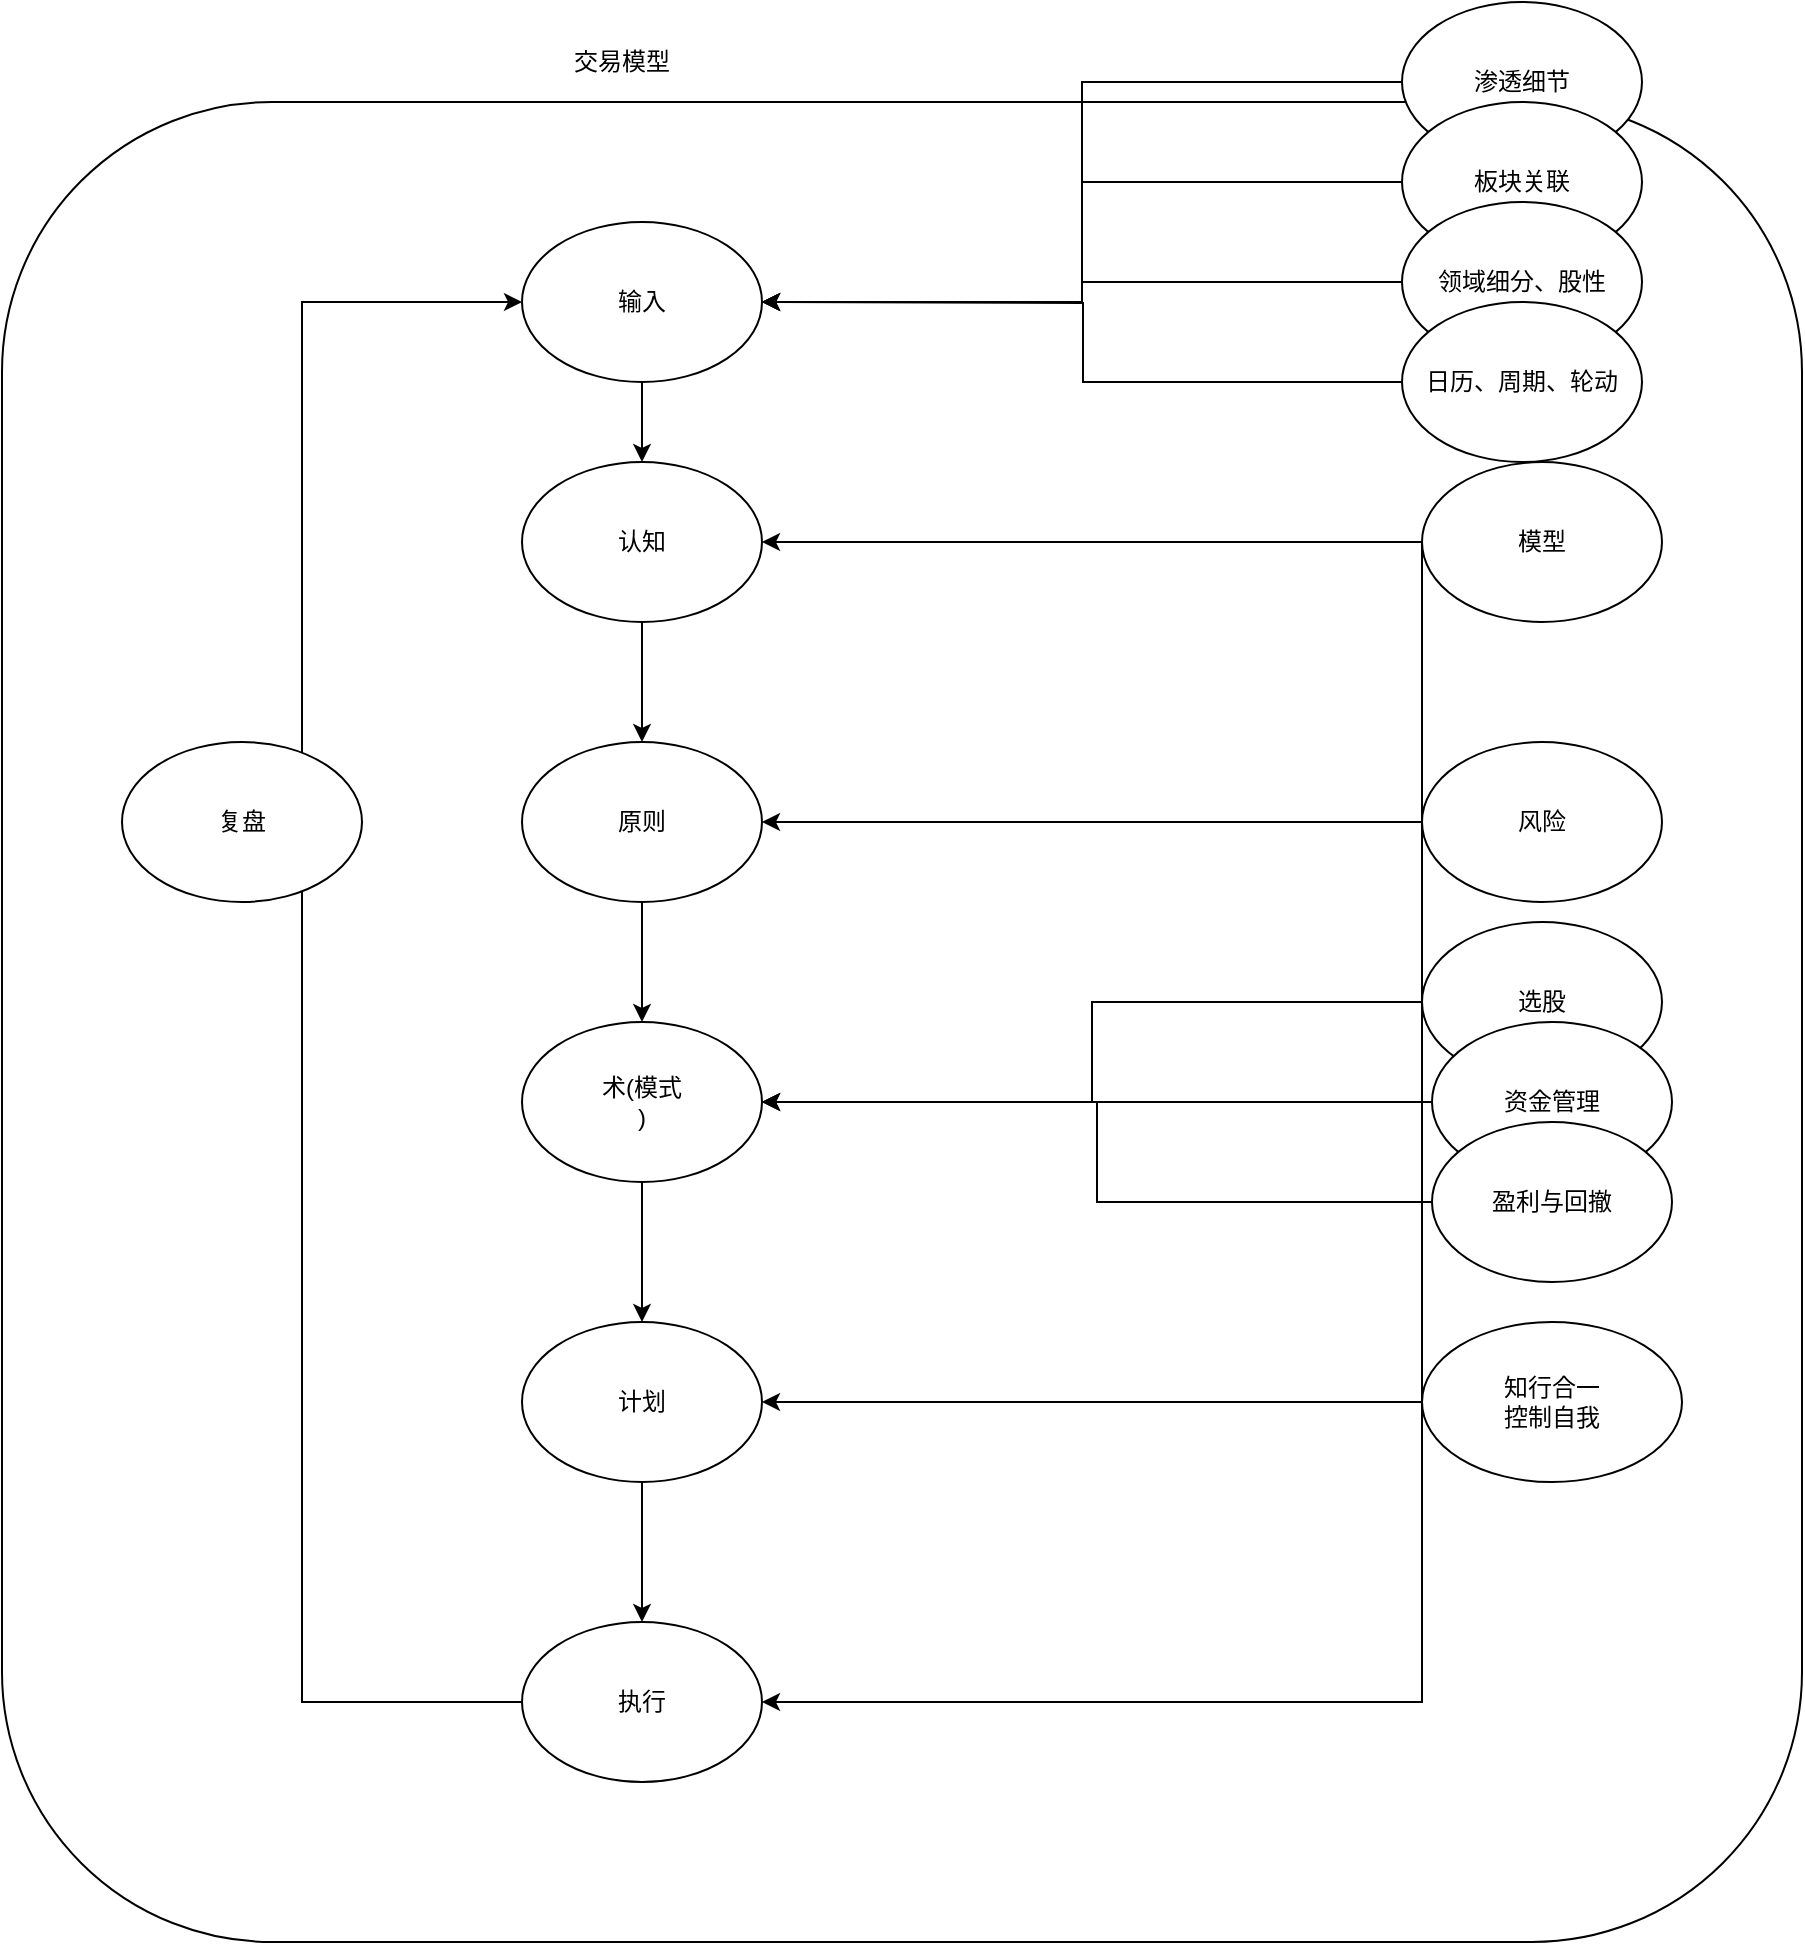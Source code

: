 <mxfile version="20.3.0" type="github">
  <diagram id="sSUNDJ4acDck_fxiAASo" name="第 1 页">
    <mxGraphModel dx="1673" dy="941" grid="1" gridSize="10" guides="1" tooltips="1" connect="1" arrows="1" fold="1" page="1" pageScale="1" pageWidth="827" pageHeight="1169" math="0" shadow="0">
      <root>
        <mxCell id="0" />
        <mxCell id="1" parent="0" />
        <mxCell id="QDTk_lBvC4lLmpNK7d44-16" value="" style="rounded=1;whiteSpace=wrap;html=1;" parent="1" vertex="1">
          <mxGeometry x="90" y="100" width="900" height="920" as="geometry" />
        </mxCell>
        <mxCell id="QDTk_lBvC4lLmpNK7d44-7" style="edgeStyle=orthogonalEdgeStyle;rounded=0;orthogonalLoop=1;jettySize=auto;html=1;exitX=0.5;exitY=1;exitDx=0;exitDy=0;" parent="1" source="QDTk_lBvC4lLmpNK7d44-1" target="QDTk_lBvC4lLmpNK7d44-2" edge="1">
          <mxGeometry relative="1" as="geometry" />
        </mxCell>
        <mxCell id="QDTk_lBvC4lLmpNK7d44-1" value="输入" style="ellipse;whiteSpace=wrap;html=1;" parent="1" vertex="1">
          <mxGeometry x="350" y="160" width="120" height="80" as="geometry" />
        </mxCell>
        <mxCell id="QDTk_lBvC4lLmpNK7d44-12" style="edgeStyle=orthogonalEdgeStyle;rounded=0;orthogonalLoop=1;jettySize=auto;html=1;exitX=0.5;exitY=1;exitDx=0;exitDy=0;entryX=0.5;entryY=0;entryDx=0;entryDy=0;" parent="1" source="QDTk_lBvC4lLmpNK7d44-2" target="QDTk_lBvC4lLmpNK7d44-3" edge="1">
          <mxGeometry relative="1" as="geometry" />
        </mxCell>
        <mxCell id="QDTk_lBvC4lLmpNK7d44-2" value="认知" style="ellipse;whiteSpace=wrap;html=1;" parent="1" vertex="1">
          <mxGeometry x="350" y="280" width="120" height="80" as="geometry" />
        </mxCell>
        <mxCell id="QDTk_lBvC4lLmpNK7d44-9" style="edgeStyle=orthogonalEdgeStyle;rounded=0;orthogonalLoop=1;jettySize=auto;html=1;exitX=0.5;exitY=1;exitDx=0;exitDy=0;" parent="1" source="QDTk_lBvC4lLmpNK7d44-3" target="QDTk_lBvC4lLmpNK7d44-4" edge="1">
          <mxGeometry relative="1" as="geometry" />
        </mxCell>
        <mxCell id="QDTk_lBvC4lLmpNK7d44-3" value="原则" style="ellipse;whiteSpace=wrap;html=1;" parent="1" vertex="1">
          <mxGeometry x="350" y="420" width="120" height="80" as="geometry" />
        </mxCell>
        <mxCell id="QDTk_lBvC4lLmpNK7d44-10" style="edgeStyle=orthogonalEdgeStyle;rounded=0;orthogonalLoop=1;jettySize=auto;html=1;exitX=0.5;exitY=1;exitDx=0;exitDy=0;entryX=0.5;entryY=0;entryDx=0;entryDy=0;" parent="1" source="QDTk_lBvC4lLmpNK7d44-4" target="QDTk_lBvC4lLmpNK7d44-5" edge="1">
          <mxGeometry relative="1" as="geometry" />
        </mxCell>
        <mxCell id="QDTk_lBvC4lLmpNK7d44-4" value="术(模式&lt;br&gt;)" style="ellipse;whiteSpace=wrap;html=1;" parent="1" vertex="1">
          <mxGeometry x="350" y="560" width="120" height="80" as="geometry" />
        </mxCell>
        <mxCell id="QDTk_lBvC4lLmpNK7d44-13" style="edgeStyle=orthogonalEdgeStyle;rounded=0;orthogonalLoop=1;jettySize=auto;html=1;entryX=0;entryY=0.5;entryDx=0;entryDy=0;exitX=0;exitY=0.5;exitDx=0;exitDy=0;" parent="1" source="QDTk_lBvC4lLmpNK7d44-21" target="QDTk_lBvC4lLmpNK7d44-1" edge="1">
          <mxGeometry relative="1" as="geometry">
            <Array as="points">
              <mxPoint x="240" y="900" />
              <mxPoint x="240" y="200" />
            </Array>
          </mxGeometry>
        </mxCell>
        <mxCell id="QDTk_lBvC4lLmpNK7d44-24" style="edgeStyle=orthogonalEdgeStyle;rounded=0;orthogonalLoop=1;jettySize=auto;html=1;exitX=0.5;exitY=1;exitDx=0;exitDy=0;" parent="1" source="QDTk_lBvC4lLmpNK7d44-5" target="QDTk_lBvC4lLmpNK7d44-21" edge="1">
          <mxGeometry relative="1" as="geometry" />
        </mxCell>
        <mxCell id="QDTk_lBvC4lLmpNK7d44-5" value="计划" style="ellipse;whiteSpace=wrap;html=1;" parent="1" vertex="1">
          <mxGeometry x="350" y="710" width="120" height="80" as="geometry" />
        </mxCell>
        <mxCell id="QDTk_lBvC4lLmpNK7d44-15" value="复盘" style="ellipse;whiteSpace=wrap;html=1;" parent="1" vertex="1">
          <mxGeometry x="150" y="420" width="120" height="80" as="geometry" />
        </mxCell>
        <mxCell id="QDTk_lBvC4lLmpNK7d44-17" value="交易模型" style="text;html=1;strokeColor=none;fillColor=none;align=center;verticalAlign=middle;whiteSpace=wrap;rounded=0;" parent="1" vertex="1">
          <mxGeometry x="300" y="60" width="200" height="40" as="geometry" />
        </mxCell>
        <mxCell id="QDTk_lBvC4lLmpNK7d44-19" style="edgeStyle=orthogonalEdgeStyle;rounded=0;orthogonalLoop=1;jettySize=auto;html=1;exitX=0;exitY=0.5;exitDx=0;exitDy=0;entryX=1;entryY=0.5;entryDx=0;entryDy=0;" parent="1" source="QDTk_lBvC4lLmpNK7d44-18" target="QDTk_lBvC4lLmpNK7d44-2" edge="1">
          <mxGeometry relative="1" as="geometry" />
        </mxCell>
        <mxCell id="QDTk_lBvC4lLmpNK7d44-23" style="edgeStyle=orthogonalEdgeStyle;rounded=0;orthogonalLoop=1;jettySize=auto;html=1;exitX=0;exitY=0.5;exitDx=0;exitDy=0;" parent="1" source="QDTk_lBvC4lLmpNK7d44-18" target="QDTk_lBvC4lLmpNK7d44-21" edge="1">
          <mxGeometry relative="1" as="geometry">
            <Array as="points">
              <mxPoint x="800" y="900" />
            </Array>
          </mxGeometry>
        </mxCell>
        <mxCell id="QDTk_lBvC4lLmpNK7d44-18" value="模型" style="ellipse;whiteSpace=wrap;html=1;" parent="1" vertex="1">
          <mxGeometry x="800" y="280" width="120" height="80" as="geometry" />
        </mxCell>
        <mxCell id="QDTk_lBvC4lLmpNK7d44-21" value="执行" style="ellipse;whiteSpace=wrap;html=1;" parent="1" vertex="1">
          <mxGeometry x="350" y="860" width="120" height="80" as="geometry" />
        </mxCell>
        <mxCell id="QDTk_lBvC4lLmpNK7d44-33" style="edgeStyle=orthogonalEdgeStyle;rounded=0;orthogonalLoop=1;jettySize=auto;html=1;exitX=0;exitY=0.5;exitDx=0;exitDy=0;entryX=1;entryY=0.5;entryDx=0;entryDy=0;" parent="1" source="QDTk_lBvC4lLmpNK7d44-32" target="QDTk_lBvC4lLmpNK7d44-3" edge="1">
          <mxGeometry relative="1" as="geometry" />
        </mxCell>
        <mxCell id="QDTk_lBvC4lLmpNK7d44-32" value="风险" style="ellipse;whiteSpace=wrap;html=1;" parent="1" vertex="1">
          <mxGeometry x="800" y="420" width="120" height="80" as="geometry" />
        </mxCell>
        <mxCell id="3ZODtghZDt5uGHC-I1vt-5" style="edgeStyle=orthogonalEdgeStyle;rounded=0;orthogonalLoop=1;jettySize=auto;html=1;exitX=0;exitY=0.5;exitDx=0;exitDy=0;" edge="1" parent="1" source="QDTk_lBvC4lLmpNK7d44-34" target="QDTk_lBvC4lLmpNK7d44-4">
          <mxGeometry relative="1" as="geometry">
            <Array as="points">
              <mxPoint x="635" y="550" />
              <mxPoint x="635" y="600" />
            </Array>
          </mxGeometry>
        </mxCell>
        <mxCell id="QDTk_lBvC4lLmpNK7d44-34" value="选股" style="ellipse;whiteSpace=wrap;html=1;" parent="1" vertex="1">
          <mxGeometry x="800" y="510" width="120" height="80" as="geometry" />
        </mxCell>
        <mxCell id="3ZODtghZDt5uGHC-I1vt-8" style="edgeStyle=orthogonalEdgeStyle;rounded=0;orthogonalLoop=1;jettySize=auto;html=1;exitX=0;exitY=0.5;exitDx=0;exitDy=0;entryX=1;entryY=0.5;entryDx=0;entryDy=0;" edge="1" parent="1" source="3ZODtghZDt5uGHC-I1vt-2" target="QDTk_lBvC4lLmpNK7d44-5">
          <mxGeometry relative="1" as="geometry" />
        </mxCell>
        <mxCell id="3ZODtghZDt5uGHC-I1vt-2" value="知行合一&lt;br&gt;控制自我" style="ellipse;whiteSpace=wrap;html=1;" vertex="1" parent="1">
          <mxGeometry x="800" y="710" width="130" height="80" as="geometry" />
        </mxCell>
        <mxCell id="3ZODtghZDt5uGHC-I1vt-11" style="edgeStyle=orthogonalEdgeStyle;rounded=0;orthogonalLoop=1;jettySize=auto;html=1;exitX=0;exitY=0.5;exitDx=0;exitDy=0;entryX=1;entryY=0.5;entryDx=0;entryDy=0;" edge="1" parent="1" source="3ZODtghZDt5uGHC-I1vt-10" target="QDTk_lBvC4lLmpNK7d44-4">
          <mxGeometry relative="1" as="geometry" />
        </mxCell>
        <mxCell id="3ZODtghZDt5uGHC-I1vt-10" value="资金管理" style="ellipse;whiteSpace=wrap;html=1;" vertex="1" parent="1">
          <mxGeometry x="805" y="560" width="120" height="80" as="geometry" />
        </mxCell>
        <mxCell id="3ZODtghZDt5uGHC-I1vt-13" style="edgeStyle=orthogonalEdgeStyle;rounded=0;orthogonalLoop=1;jettySize=auto;html=1;exitX=0;exitY=0.5;exitDx=0;exitDy=0;entryX=1;entryY=0.5;entryDx=0;entryDy=0;" edge="1" parent="1" source="3ZODtghZDt5uGHC-I1vt-12" target="QDTk_lBvC4lLmpNK7d44-4">
          <mxGeometry relative="1" as="geometry" />
        </mxCell>
        <mxCell id="3ZODtghZDt5uGHC-I1vt-12" value="盈利与回撤" style="ellipse;whiteSpace=wrap;html=1;" vertex="1" parent="1">
          <mxGeometry x="805" y="610" width="120" height="80" as="geometry" />
        </mxCell>
        <mxCell id="3ZODtghZDt5uGHC-I1vt-18" style="edgeStyle=orthogonalEdgeStyle;rounded=0;orthogonalLoop=1;jettySize=auto;html=1;exitX=0;exitY=0.5;exitDx=0;exitDy=0;entryX=1;entryY=0.5;entryDx=0;entryDy=0;" edge="1" parent="1" source="3ZODtghZDt5uGHC-I1vt-14" target="QDTk_lBvC4lLmpNK7d44-1">
          <mxGeometry relative="1" as="geometry" />
        </mxCell>
        <mxCell id="3ZODtghZDt5uGHC-I1vt-14" value="渗透细节" style="ellipse;whiteSpace=wrap;html=1;" vertex="1" parent="1">
          <mxGeometry x="790" y="50" width="120" height="80" as="geometry" />
        </mxCell>
        <mxCell id="3ZODtghZDt5uGHC-I1vt-19" style="edgeStyle=orthogonalEdgeStyle;rounded=0;orthogonalLoop=1;jettySize=auto;html=1;exitX=0;exitY=0.5;exitDx=0;exitDy=0;entryX=1;entryY=0.5;entryDx=0;entryDy=0;" edge="1" parent="1" source="3ZODtghZDt5uGHC-I1vt-15" target="QDTk_lBvC4lLmpNK7d44-1">
          <mxGeometry relative="1" as="geometry" />
        </mxCell>
        <mxCell id="3ZODtghZDt5uGHC-I1vt-15" value="板块关联" style="ellipse;whiteSpace=wrap;html=1;" vertex="1" parent="1">
          <mxGeometry x="790" y="100" width="120" height="80" as="geometry" />
        </mxCell>
        <mxCell id="3ZODtghZDt5uGHC-I1vt-20" style="edgeStyle=orthogonalEdgeStyle;rounded=0;orthogonalLoop=1;jettySize=auto;html=1;exitX=0;exitY=0.5;exitDx=0;exitDy=0;entryX=1;entryY=0.5;entryDx=0;entryDy=0;" edge="1" parent="1" source="3ZODtghZDt5uGHC-I1vt-16" target="QDTk_lBvC4lLmpNK7d44-1">
          <mxGeometry relative="1" as="geometry" />
        </mxCell>
        <mxCell id="3ZODtghZDt5uGHC-I1vt-16" value="领域细分、股性" style="ellipse;whiteSpace=wrap;html=1;" vertex="1" parent="1">
          <mxGeometry x="790" y="150" width="120" height="80" as="geometry" />
        </mxCell>
        <mxCell id="3ZODtghZDt5uGHC-I1vt-21" style="edgeStyle=orthogonalEdgeStyle;rounded=0;orthogonalLoop=1;jettySize=auto;html=1;exitX=0;exitY=0.5;exitDx=0;exitDy=0;" edge="1" parent="1" source="3ZODtghZDt5uGHC-I1vt-17">
          <mxGeometry relative="1" as="geometry">
            <mxPoint x="470" y="200" as="targetPoint" />
          </mxGeometry>
        </mxCell>
        <mxCell id="3ZODtghZDt5uGHC-I1vt-17" value="日历、周期、轮动" style="ellipse;whiteSpace=wrap;html=1;" vertex="1" parent="1">
          <mxGeometry x="790" y="200" width="120" height="80" as="geometry" />
        </mxCell>
      </root>
    </mxGraphModel>
  </diagram>
</mxfile>

